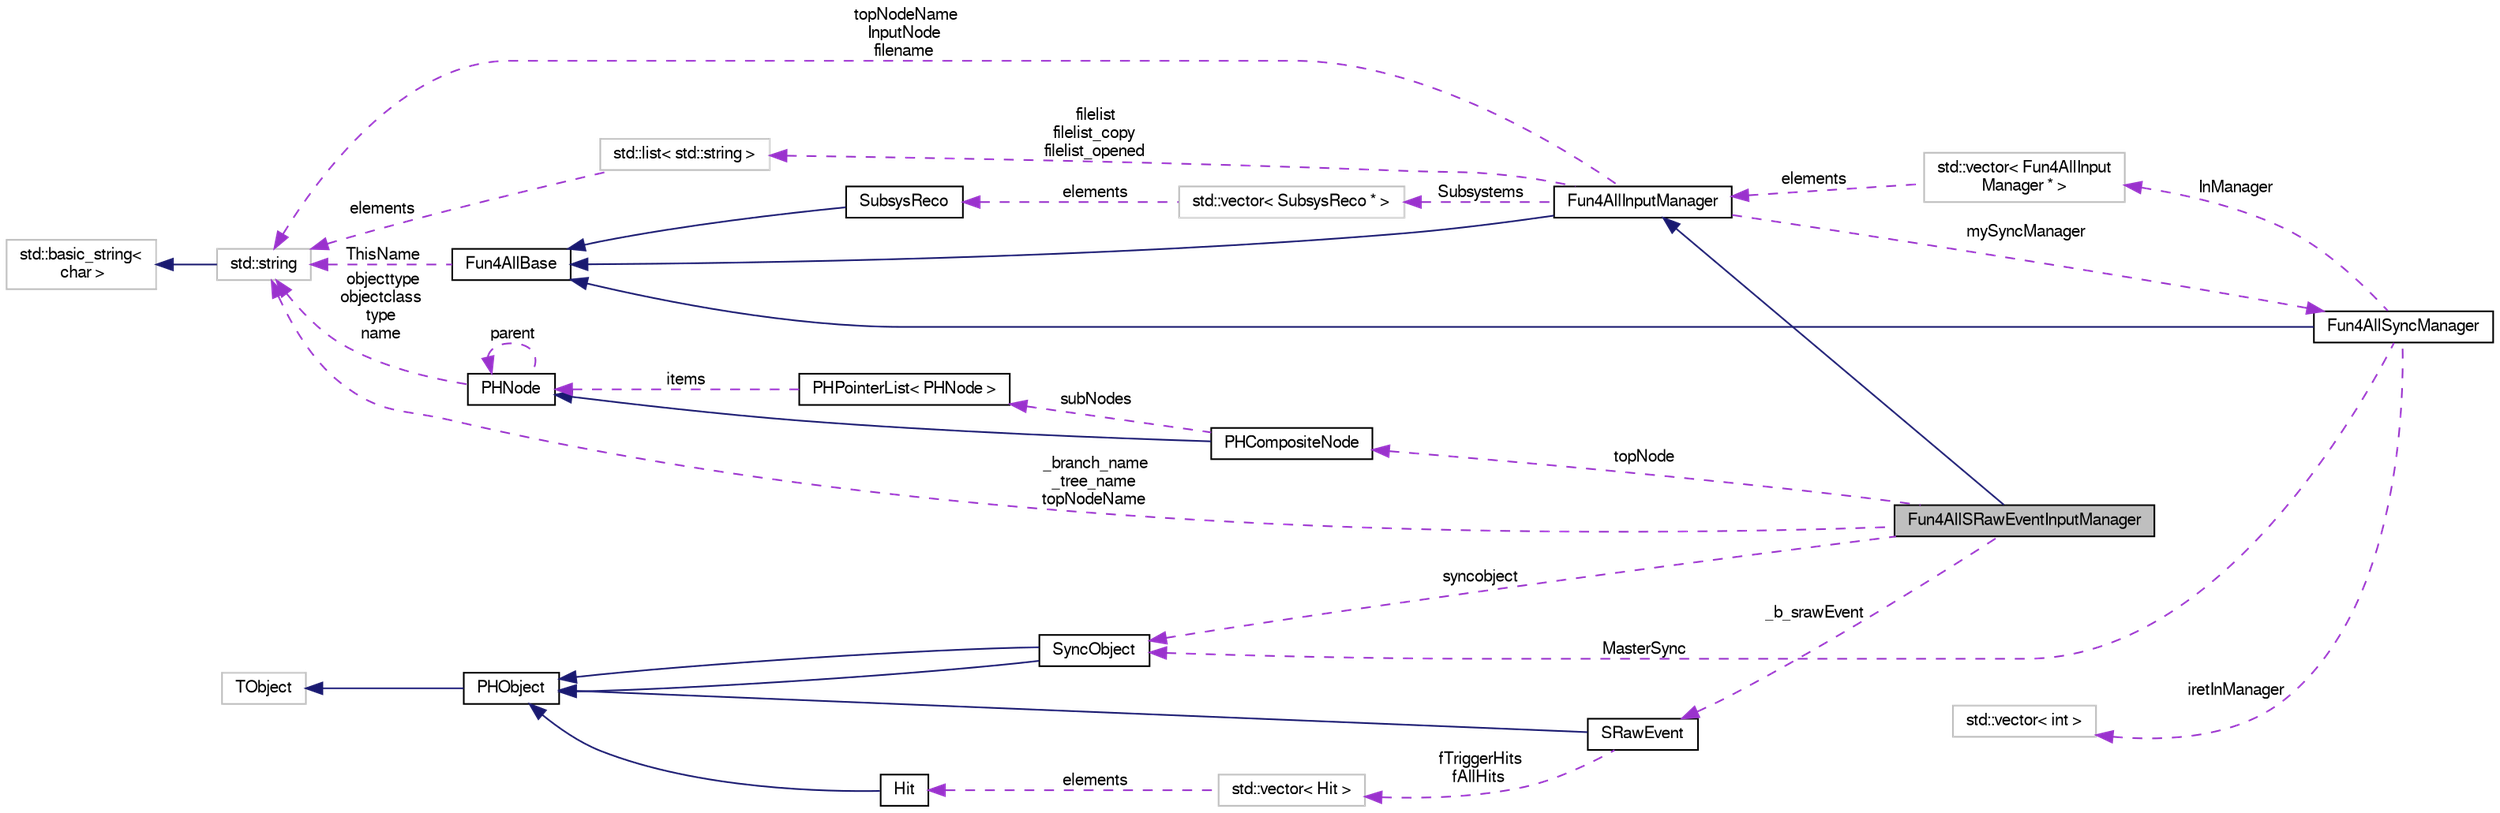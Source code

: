 digraph "Fun4AllSRawEventInputManager"
{
  bgcolor="transparent";
  edge [fontname="FreeSans",fontsize="10",labelfontname="FreeSans",labelfontsize="10"];
  node [fontname="FreeSans",fontsize="10",shape=record];
  rankdir="LR";
  Node1 [label="Fun4AllSRawEventInputManager",height=0.2,width=0.4,color="black", fillcolor="grey75", style="filled" fontcolor="black"];
  Node2 -> Node1 [dir="back",color="midnightblue",fontsize="10",style="solid",fontname="FreeSans"];
  Node2 [label="Fun4AllInputManager",height=0.2,width=0.4,color="black",URL="$d4/da9/classFun4AllInputManager.html"];
  Node3 -> Node2 [dir="back",color="midnightblue",fontsize="10",style="solid",fontname="FreeSans"];
  Node3 [label="Fun4AllBase",height=0.2,width=0.4,color="black",URL="$d5/dec/classFun4AllBase.html"];
  Node4 -> Node3 [dir="back",color="darkorchid3",fontsize="10",style="dashed",label=" ThisName" ,fontname="FreeSans"];
  Node4 [label="std::string",height=0.2,width=0.4,color="grey75",tooltip="STL class. "];
  Node5 -> Node4 [dir="back",color="midnightblue",fontsize="10",style="solid",fontname="FreeSans"];
  Node5 [label="std::basic_string\<\l char \>",height=0.2,width=0.4,color="grey75",tooltip="STL class. "];
  Node6 -> Node2 [dir="back",color="darkorchid3",fontsize="10",style="dashed",label=" Subsystems" ,fontname="FreeSans"];
  Node6 [label="std::vector\< SubsysReco * \>",height=0.2,width=0.4,color="grey75"];
  Node7 -> Node6 [dir="back",color="darkorchid3",fontsize="10",style="dashed",label=" elements" ,fontname="FreeSans"];
  Node7 [label="SubsysReco",height=0.2,width=0.4,color="black",URL="$d0/d32/classSubsysReco.html"];
  Node3 -> Node7 [dir="back",color="midnightblue",fontsize="10",style="solid",fontname="FreeSans"];
  Node8 -> Node2 [dir="back",color="darkorchid3",fontsize="10",style="dashed",label=" mySyncManager" ,fontname="FreeSans"];
  Node8 [label="Fun4AllSyncManager",height=0.2,width=0.4,color="black",URL="$dd/ded/classFun4AllSyncManager.html"];
  Node3 -> Node8 [dir="back",color="midnightblue",fontsize="10",style="solid",fontname="FreeSans"];
  Node9 -> Node8 [dir="back",color="darkorchid3",fontsize="10",style="dashed",label=" InManager" ,fontname="FreeSans"];
  Node9 [label="std::vector\< Fun4AllInput\lManager * \>",height=0.2,width=0.4,color="grey75"];
  Node2 -> Node9 [dir="back",color="darkorchid3",fontsize="10",style="dashed",label=" elements" ,fontname="FreeSans"];
  Node10 -> Node8 [dir="back",color="darkorchid3",fontsize="10",style="dashed",label=" MasterSync" ,fontname="FreeSans"];
  Node10 [label="SyncObject",height=0.2,width=0.4,color="black",URL="$de/dbb/classSyncObject.html"];
  Node11 -> Node10 [dir="back",color="midnightblue",fontsize="10",style="solid",fontname="FreeSans"];
  Node11 [label="PHObject",height=0.2,width=0.4,color="black",URL="$d9/d24/classPHObject.html"];
  Node12 -> Node11 [dir="back",color="midnightblue",fontsize="10",style="solid",fontname="FreeSans"];
  Node12 [label="TObject",height=0.2,width=0.4,color="grey75"];
  Node11 -> Node10 [dir="back",color="midnightblue",fontsize="10",style="solid",fontname="FreeSans"];
  Node13 -> Node8 [dir="back",color="darkorchid3",fontsize="10",style="dashed",label=" iretInManager" ,fontname="FreeSans"];
  Node13 [label="std::vector\< int \>",height=0.2,width=0.4,color="grey75"];
  Node4 -> Node2 [dir="back",color="darkorchid3",fontsize="10",style="dashed",label=" topNodeName\nInputNode\nfilename" ,fontname="FreeSans"];
  Node14 -> Node2 [dir="back",color="darkorchid3",fontsize="10",style="dashed",label=" filelist\nfilelist_copy\nfilelist_opened" ,fontname="FreeSans"];
  Node14 [label="std::list\< std::string \>",height=0.2,width=0.4,color="grey75"];
  Node4 -> Node14 [dir="back",color="darkorchid3",fontsize="10",style="dashed",label=" elements" ,fontname="FreeSans"];
  Node10 -> Node1 [dir="back",color="darkorchid3",fontsize="10",style="dashed",label=" syncobject" ,fontname="FreeSans"];
  Node4 -> Node1 [dir="back",color="darkorchid3",fontsize="10",style="dashed",label=" _branch_name\n_tree_name\ntopNodeName" ,fontname="FreeSans"];
  Node15 -> Node1 [dir="back",color="darkorchid3",fontsize="10",style="dashed",label=" topNode" ,fontname="FreeSans"];
  Node15 [label="PHCompositeNode",height=0.2,width=0.4,color="black",URL="$d5/dca/classPHCompositeNode.html"];
  Node16 -> Node15 [dir="back",color="midnightblue",fontsize="10",style="solid",fontname="FreeSans"];
  Node16 [label="PHNode",height=0.2,width=0.4,color="black",URL="$dc/d82/classPHNode.html"];
  Node16 -> Node16 [dir="back",color="darkorchid3",fontsize="10",style="dashed",label=" parent" ,fontname="FreeSans"];
  Node4 -> Node16 [dir="back",color="darkorchid3",fontsize="10",style="dashed",label=" objecttype\nobjectclass\ntype\nname" ,fontname="FreeSans"];
  Node17 -> Node15 [dir="back",color="darkorchid3",fontsize="10",style="dashed",label=" subNodes" ,fontname="FreeSans"];
  Node17 [label="PHPointerList\< PHNode \>",height=0.2,width=0.4,color="black",URL="$d6/d86/classPHPointerList.html"];
  Node16 -> Node17 [dir="back",color="darkorchid3",fontsize="10",style="dashed",label=" items" ,fontname="FreeSans"];
  Node18 -> Node1 [dir="back",color="darkorchid3",fontsize="10",style="dashed",label=" _b_srawEvent" ,fontname="FreeSans"];
  Node18 [label="SRawEvent",height=0.2,width=0.4,color="black",URL="$d5/d83/classSRawEvent.html"];
  Node11 -> Node18 [dir="back",color="midnightblue",fontsize="10",style="solid",fontname="FreeSans"];
  Node19 -> Node18 [dir="back",color="darkorchid3",fontsize="10",style="dashed",label=" fTriggerHits\nfAllHits" ,fontname="FreeSans"];
  Node19 [label="std::vector\< Hit \>",height=0.2,width=0.4,color="grey75"];
  Node20 -> Node19 [dir="back",color="darkorchid3",fontsize="10",style="dashed",label=" elements" ,fontname="FreeSans"];
  Node20 [label="Hit",height=0.2,width=0.4,color="black",URL="$d0/d88/classHit.html",tooltip="Definition of hit structure. "];
  Node11 -> Node20 [dir="back",color="midnightblue",fontsize="10",style="solid",fontname="FreeSans"];
}
